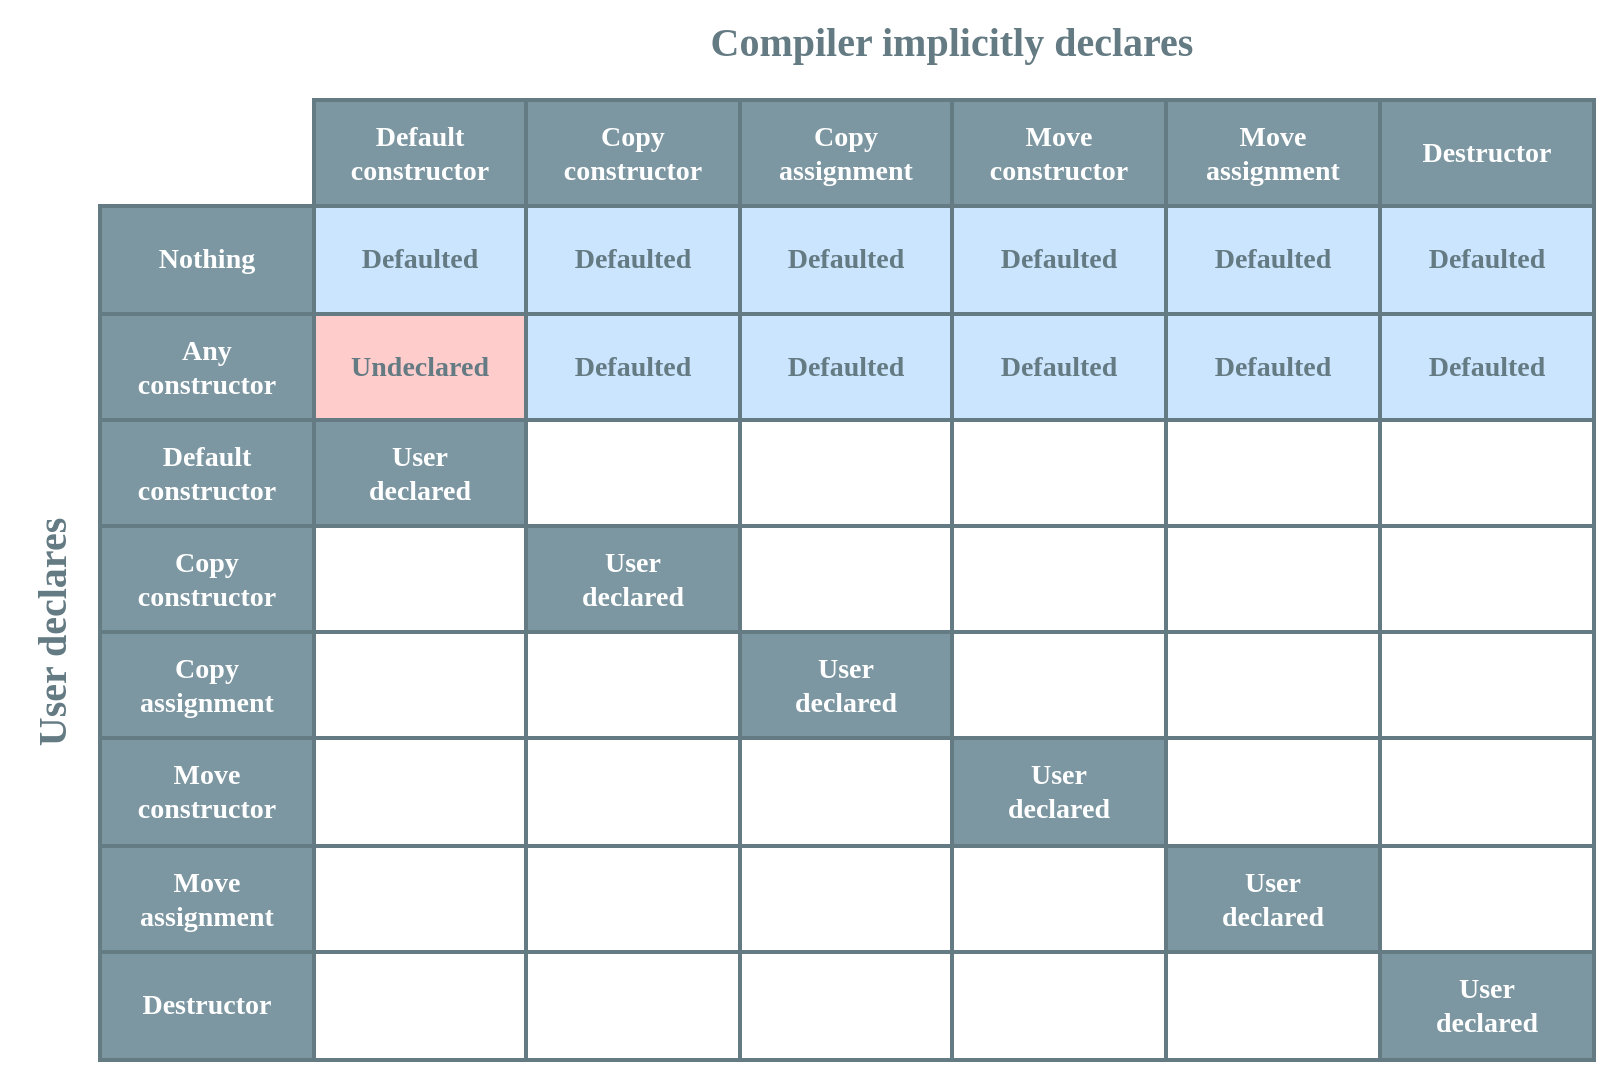 <mxfile version="13.10.0" type="device"><diagram id="DsYhUr4cd_G1YVojlsjP" name="Page-1"><mxGraphModel dx="1182" dy="786" grid="1" gridSize="10" guides="1" tooltips="1" connect="1" arrows="1" fold="1" page="1" pageScale="1" pageWidth="900" pageHeight="600" math="0" shadow="0" extFonts="Ubuntu^https://fonts.googleapis.com/css?family=Ubuntu|Inconsolata^https://fonts.googleapis.com/css?family=Inconsolata"><root><mxCell id="0"/><mxCell id="1" parent="0"/><mxCell id="27Cde9gf_TuyGx3KjBF0-42" value="" style="rounded=0;whiteSpace=wrap;html=1;labelBackgroundColor=none;fillColor=none;fontFamily=Ubuntu;fontSize=14;fontColor=#657B83;strokeColor=none;" parent="1" vertex="1"><mxGeometry x="30" y="30" width="810" height="540" as="geometry"/></mxCell><mxCell id="27Cde9gf_TuyGx3KjBF0-1" value="&lt;font style=&quot;font-size: 20px&quot; face=&quot;Ubuntu&quot; color=&quot;#657b83&quot;&gt;&lt;b&gt;Compiler implicitly declares&lt;/b&gt;&lt;/font&gt;" style="text;html=1;strokeColor=none;fillColor=none;align=center;verticalAlign=middle;whiteSpace=wrap;rounded=0;" parent="1" vertex="1"><mxGeometry x="351" y="40" width="310" height="20" as="geometry"/></mxCell><mxCell id="27Cde9gf_TuyGx3KjBF0-2" value="&lt;font style=&quot;font-size: 20px&quot; face=&quot;Ubuntu&quot; color=&quot;#657b83&quot;&gt;&lt;b&gt;User declares&lt;/b&gt;&lt;/font&gt;" style="text;html=1;strokeColor=none;fillColor=none;align=center;verticalAlign=middle;whiteSpace=wrap;rounded=0;rotation=-90;" parent="1" vertex="1"><mxGeometry x="-100" y="336" width="310" height="20" as="geometry"/></mxCell><mxCell id="27Cde9gf_TuyGx3KjBF0-4" value="&lt;meta charset=&quot;utf-8&quot;&gt;&lt;span style=&quot;color: rgb(101, 123, 131); font-family: ubuntu; font-size: 14px; letter-spacing: normal; text-align: center; text-indent: 0px; text-transform: none; word-spacing: 0px; display: inline; float: none;&quot;&gt;Defaulted&lt;/span&gt;" style="shape=partialRectangle;html=1;whiteSpace=wrap;connectable=0;strokeWidth=2;strokeColor=#657B83;fontColor=#657B83;fontFamily=Ubuntu;fontSize=14;fontStyle=1;labelBackgroundColor=none;fillColor=none;textOpacity=0;" parent="1" vertex="1"><mxGeometry x="613" y="240" width="107" height="53" as="geometry"/></mxCell><mxCell id="27Cde9gf_TuyGx3KjBF0-5" value="Undeclared&lt;br&gt;&lt;font style=&quot;font-size: 10px&quot;&gt;(fallback enabled)&lt;/font&gt;" style="shape=partialRectangle;html=1;whiteSpace=wrap;connectable=0;strokeWidth=2;strokeColor=#657B83;fontColor=#657B83;fontFamily=Ubuntu;fontSize=14;fontStyle=1;labelBackgroundColor=none;fillColor=none;textOpacity=0;" parent="1" vertex="1"><mxGeometry x="613" y="506" width="107" height="54" as="geometry"/></mxCell><mxCell id="27Cde9gf_TuyGx3KjBF0-6" value="Undeclared&lt;br&gt;&lt;font style=&quot;font-size: 10px&quot;&gt;(fallback enabled)&lt;/font&gt;" style="shape=partialRectangle;html=1;whiteSpace=wrap;connectable=0;strokeWidth=2;strokeColor=#657B83;fontColor=#657B83;fontFamily=Ubuntu;fontSize=14;fontStyle=1;labelBackgroundColor=none;fillColor=none;textOpacity=0;" parent="1" vertex="1"><mxGeometry x="613" y="293" width="107" height="53" as="geometry"/></mxCell><mxCell id="27Cde9gf_TuyGx3KjBF0-7" value="Move&lt;br&gt;assignment" style="shape=partialRectangle;html=1;whiteSpace=wrap;connectable=0;fillColor=#7C97A1;strokeWidth=2;strokeColor=#657B83;fontColor=#FFFFFF;fontFamily=Ubuntu;fontSize=14;fontStyle=1" parent="1" vertex="1"><mxGeometry x="613" y="80" width="107" height="53" as="geometry"/></mxCell><mxCell id="27Cde9gf_TuyGx3KjBF0-8" value="Defaulted" style="shape=partialRectangle;html=1;whiteSpace=wrap;connectable=0;fillColor=#CCE5FF;strokeWidth=2;strokeColor=#657B83;fontColor=#657B83;fontFamily=Ubuntu;fontSize=14;fontStyle=1;labelBackgroundColor=none;" parent="1" vertex="1"><mxGeometry x="613" y="133" width="107" height="54" as="geometry"/></mxCell><mxCell id="27Cde9gf_TuyGx3KjBF0-9" value="&lt;meta charset=&quot;utf-8&quot;&gt;&lt;span style=&quot;color: rgb(101, 123, 131); font-family: ubuntu; font-size: 14px; letter-spacing: normal; text-align: center; text-indent: 0px; text-transform: none; word-spacing: 0px; display: inline; float: none;&quot;&gt;Defaulted&lt;/span&gt;" style="shape=partialRectangle;html=1;whiteSpace=wrap;connectable=0;fillColor=#CCE5FF;strokeWidth=2;strokeColor=#657B83;fontColor=#657B83;fontFamily=Ubuntu;fontSize=14;fontStyle=1;labelBackgroundColor=none;" parent="1" vertex="1"><mxGeometry x="613" y="187" width="107" height="53" as="geometry"/></mxCell><mxCell id="27Cde9gf_TuyGx3KjBF0-37" value="Undeclared&lt;br&gt;&lt;font style=&quot;font-size: 10px&quot;&gt;(fallback enabled)&lt;/font&gt;" style="shape=partialRectangle;html=1;whiteSpace=wrap;connectable=0;strokeWidth=2;strokeColor=#657B83;fontColor=#657B83;fontFamily=Ubuntu;fontSize=14;fontStyle=1;labelBackgroundColor=none;fillColor=none;textOpacity=0;" parent="1" vertex="1"><mxGeometry x="613" y="346" width="107" height="53" as="geometry"/></mxCell><mxCell id="27Cde9gf_TuyGx3KjBF0-38" value="&lt;span style=&quot;font-size: 14px&quot;&gt;Undeclared&lt;/span&gt;&lt;br style=&quot;font-size: 14px&quot;&gt;&lt;font style=&quot;font-size: 10px&quot;&gt;(fallback disabled)&lt;/font&gt;" style="shape=partialRectangle;html=1;whiteSpace=wrap;connectable=0;strokeWidth=2;strokeColor=#657B83;fontColor=#657B83;fontFamily=Ubuntu;fontStyle=1;labelBackgroundColor=none;fillColor=none;textOpacity=0;" parent="1" vertex="1"><mxGeometry x="613" y="399" width="107" height="54" as="geometry"/></mxCell><mxCell id="27Cde9gf_TuyGx3KjBF0-39" value="&lt;meta charset=&quot;utf-8&quot;&gt;&lt;span style=&quot;font-family: ubuntu; font-size: 14px; letter-spacing: normal; text-align: center; text-indent: 0px; text-transform: none; word-spacing: 0px; display: inline; float: none;&quot;&gt;User&lt;/span&gt;&lt;br style=&quot;font-family: ubuntu; font-size: 14px; letter-spacing: normal; text-align: center; text-indent: 0px; text-transform: none; word-spacing: 0px;&quot;&gt;&lt;span style=&quot;font-family: ubuntu; font-size: 14px; letter-spacing: normal; text-align: center; text-indent: 0px; text-transform: none; word-spacing: 0px; display: inline; float: none;&quot;&gt;declared&lt;/span&gt;" style="shape=partialRectangle;html=1;whiteSpace=wrap;connectable=0;fillColor=#7C97A1;strokeWidth=2;strokeColor=#657B83;fontColor=#FFFFFF;fontFamily=Ubuntu;fontStyle=1;labelBackgroundColor=none;" parent="1" vertex="1"><mxGeometry x="613" y="453" width="107" height="53" as="geometry"/></mxCell><mxCell id="27Cde9gf_TuyGx3KjBF0-40" value="&lt;span style=&quot;font-size: 14px&quot;&gt;&lt;font style=&quot;font-size: 14px&quot;&gt;Default&lt;br&gt;constructor&lt;/font&gt;&lt;/span&gt;" style="shape=partialRectangle;html=1;whiteSpace=wrap;connectable=0;fillColor=#7C97A1;strokeWidth=2;strokeColor=#657B83;fontColor=#FFFFFF;fontFamily=Ubuntu;fontSize=14;fontStyle=1" parent="1" vertex="1"><mxGeometry x="187" y="80" width="106" height="53" as="geometry"/></mxCell><mxCell id="27Cde9gf_TuyGx3KjBF0-41" value="Destructor" style="shape=partialRectangle;html=1;whiteSpace=wrap;connectable=0;fillColor=#7C97A1;strokeWidth=2;strokeColor=#657B83;fontColor=#FFFFFF;fontFamily=Ubuntu;fontSize=14;fontStyle=1" parent="1" vertex="1"><mxGeometry x="720" y="80" width="107" height="53" as="geometry"/></mxCell><mxCell id="Ty6f3pxbvOMexGkew1yE-15" value="" style="html=1;whiteSpace=wrap;collapsible=0;dropTarget=0;pointerEvents=0;fillColor=#7C97A1;strokeColor=#657B83;points=[[0,0.5],[1,0.5]];portConstraint=eastwest;strokeWidth=2;fontColor=#FFFFFF;fontFamily=Ubuntu;fontSize=14;fontStyle=1" parent="1" vertex="1"><mxGeometry x="293" y="80" width="320" height="53" as="geometry"/></mxCell><mxCell id="Ty6f3pxbvOMexGkew1yE-19" value="" style="html=1;whiteSpace=wrap;collapsible=0;dropTarget=0;pointerEvents=0;fillColor=none;strokeColor=#657B83;points=[[0,0.5],[1,0.5]];portConstraint=eastwest;strokeWidth=2;fontColor=#657B83;fontFamily=Ubuntu;fontSize=14;fontStyle=1" parent="1" vertex="1"><mxGeometry x="293" y="133" width="320" height="54" as="geometry"/></mxCell><mxCell id="Ty6f3pxbvOMexGkew1yE-23" value="" style="html=1;whiteSpace=wrap;collapsible=0;dropTarget=0;pointerEvents=0;fillColor=none;strokeColor=#657B83;points=[[0,0.5],[1,0.5]];portConstraint=eastwest;strokeWidth=2;fontColor=#657B83;fontFamily=Ubuntu;fontSize=14;fontStyle=1" parent="1" vertex="1"><mxGeometry x="293" y="187" width="320" height="53" as="geometry"/></mxCell><mxCell id="Ty6f3pxbvOMexGkew1yE-20" value="Defaulted" style="shape=partialRectangle;html=1;whiteSpace=wrap;connectable=0;fillColor=#CCE5FF;strokeWidth=2;strokeColor=#657B83;fontColor=#657B83;fontFamily=Ubuntu;fontSize=14;fontStyle=1;labelBackgroundColor=none;" parent="1" vertex="1"><mxGeometry x="293" y="133" width="107" height="54" as="geometry"/></mxCell><mxCell id="Ty6f3pxbvOMexGkew1yE-21" value="Defaulted" style="shape=partialRectangle;html=1;whiteSpace=wrap;connectable=0;fillColor=#CCE5FF;strokeWidth=2;strokeColor=#657B83;fontColor=#657B83;fontFamily=Ubuntu;fontSize=14;fontStyle=1;labelBackgroundColor=none;" parent="1" vertex="1"><mxGeometry x="400" y="133" width="106" height="54" as="geometry"/></mxCell><mxCell id="Ty6f3pxbvOMexGkew1yE-22" value="Defaulted" style="shape=partialRectangle;html=1;whiteSpace=wrap;connectable=0;fillColor=#CCE5FF;strokeWidth=2;strokeColor=#657B83;fontColor=#657B83;fontFamily=Ubuntu;fontSize=14;fontStyle=1;labelBackgroundColor=none;" parent="1" vertex="1"><mxGeometry x="506" y="133" width="107" height="54" as="geometry"/></mxCell><mxCell id="Ty6f3pxbvOMexGkew1yE-7" value="Nothing" style="shape=partialRectangle;html=1;whiteSpace=wrap;connectable=0;fillColor=#7C97A1;strokeWidth=2;strokeColor=#657B83;fontColor=#FFFFFF;fontFamily=Ubuntu;fontSize=14;fontStyle=1" parent="1" vertex="1"><mxGeometry x="80" y="133" width="107" height="54" as="geometry"/></mxCell><mxCell id="Ty6f3pxbvOMexGkew1yE-8" value="Defaulted" style="shape=partialRectangle;html=1;whiteSpace=wrap;connectable=0;fillColor=#CCE5FF;strokeWidth=2;strokeColor=#657B83;fontColor=#657B83;fontFamily=Ubuntu;fontSize=14;fontStyle=1" parent="1" vertex="1"><mxGeometry x="187" y="133" width="106" height="54" as="geometry"/></mxCell><mxCell id="Ty6f3pxbvOMexGkew1yE-9" value="Defaulted" style="shape=partialRectangle;html=1;whiteSpace=wrap;connectable=0;fillColor=#CCE5FF;strokeWidth=2;strokeColor=#657B83;fontColor=#657B83;fontFamily=Ubuntu;fontSize=14;fontStyle=1;labelBackgroundColor=none;" parent="1" vertex="1"><mxGeometry x="720" y="133" width="107" height="54" as="geometry"/></mxCell><mxCell id="Ty6f3pxbvOMexGkew1yE-11" value="Any&lt;br&gt;constructor" style="shape=partialRectangle;html=1;whiteSpace=wrap;connectable=0;fillColor=#7C97A1;strokeWidth=2;strokeColor=#657B83;fontColor=#FFFFFF;fontFamily=Ubuntu;fontSize=14;fontStyle=1" parent="1" vertex="1"><mxGeometry x="80" y="187" width="107" height="53" as="geometry"/></mxCell><mxCell id="Ty6f3pxbvOMexGkew1yE-12" value="Undeclared" style="shape=partialRectangle;html=1;whiteSpace=wrap;connectable=0;strokeWidth=2;strokeColor=#657B83;fontColor=#657B83;fontFamily=Ubuntu;fontSize=14;fontStyle=1;labelBackgroundColor=none;fillColor=#FFCCCC;" parent="1" vertex="1"><mxGeometry x="187" y="187" width="106" height="53" as="geometry"/></mxCell><mxCell id="Ty6f3pxbvOMexGkew1yE-13" value="&lt;span&gt;Defaulted&lt;/span&gt;" style="shape=partialRectangle;html=1;whiteSpace=wrap;connectable=0;fillColor=#CCE5FF;strokeWidth=2;strokeColor=#657B83;fontColor=#657B83;fontFamily=Ubuntu;fontSize=14;fontStyle=1;labelBackgroundColor=none;" parent="1" vertex="1"><mxGeometry x="720" y="187" width="107" height="53" as="geometry"/></mxCell><mxCell id="Ty6f3pxbvOMexGkew1yE-47" value="&lt;span&gt;Destructor&lt;/span&gt;" style="shape=partialRectangle;html=1;whiteSpace=wrap;connectable=0;fillColor=#7C97A1;strokeWidth=2;strokeColor=#657B83;fontColor=#FFFFFF;fontFamily=Ubuntu;fontSize=14;fontStyle=1" parent="1" vertex="1"><mxGeometry x="80" y="506" width="107" height="54" as="geometry"/></mxCell><mxCell id="Ty6f3pxbvOMexGkew1yE-48" value="&lt;meta charset=&quot;utf-8&quot;&gt;&lt;span style=&quot;color: rgb(101, 123, 131); font-family: ubuntu; font-size: 14px; letter-spacing: normal; text-align: center; text-indent: 0px; text-transform: none; word-spacing: 0px; display: inline; float: none;&quot;&gt;Defaulted&lt;/span&gt;" style="shape=partialRectangle;html=1;whiteSpace=wrap;connectable=0;strokeWidth=2;strokeColor=#657B83;fontColor=#657B83;fontFamily=Ubuntu;fontSize=14;fontStyle=1;labelBackgroundColor=none;fillColor=none;textOpacity=0;" parent="1" vertex="1"><mxGeometry x="187" y="506" width="106" height="54" as="geometry"/></mxCell><mxCell id="Ty6f3pxbvOMexGkew1yE-49" value="&lt;span&gt;User&lt;/span&gt;&lt;br&gt;&lt;span&gt;declared&lt;/span&gt;" style="shape=partialRectangle;html=1;whiteSpace=wrap;connectable=0;fillColor=#7C97A1;strokeWidth=2;strokeColor=#657B83;fontColor=#FFFFFF;fontFamily=Ubuntu;fontSize=14;fontStyle=1" parent="1" vertex="1"><mxGeometry x="720" y="506" width="107" height="54" as="geometry"/></mxCell><mxCell id="Ty6f3pxbvOMexGkew1yE-43" value="&lt;span&gt;Default&lt;br&gt;constructor&lt;/span&gt;" style="shape=partialRectangle;html=1;whiteSpace=wrap;connectable=0;fillColor=#7C97A1;strokeWidth=2;strokeColor=#657B83;fontColor=#FFFFFF;fontFamily=Ubuntu;fontSize=14;fontStyle=1" parent="1" vertex="1"><mxGeometry x="80" y="240" width="107" height="53" as="geometry"/></mxCell><mxCell id="Ty6f3pxbvOMexGkew1yE-44" value="User&lt;br&gt;declared" style="shape=partialRectangle;html=1;whiteSpace=wrap;connectable=0;fillColor=#7C97A1;strokeWidth=2;strokeColor=#657B83;fontColor=#FFFFFF;fontFamily=Ubuntu;fontSize=14;fontStyle=1" parent="1" vertex="1"><mxGeometry x="187" y="240" width="106" height="53" as="geometry"/></mxCell><mxCell id="Ty6f3pxbvOMexGkew1yE-45" value="&lt;meta charset=&quot;utf-8&quot;&gt;&lt;span style=&quot;color: rgb(101, 123, 131); font-family: ubuntu; font-size: 14px; letter-spacing: normal; text-align: center; text-indent: 0px; text-transform: none; word-spacing: 0px; display: inline; float: none;&quot;&gt;Defaulted&lt;/span&gt;" style="shape=partialRectangle;html=1;whiteSpace=wrap;connectable=0;strokeWidth=2;strokeColor=#657B83;fontColor=#657B83;fontFamily=Ubuntu;fontSize=14;fontStyle=1;labelBackgroundColor=none;fillColor=none;textOpacity=0;" parent="1" vertex="1"><mxGeometry x="720" y="240" width="107" height="53" as="geometry"/></mxCell><mxCell id="Ty6f3pxbvOMexGkew1yE-51" value="&lt;span&gt;Copy&lt;br&gt;constructor&lt;/span&gt;" style="shape=partialRectangle;html=1;whiteSpace=wrap;connectable=0;fillColor=#7C97A1;strokeWidth=2;strokeColor=#657B83;fontColor=#FFFFFF;fontFamily=Ubuntu;fontSize=14;fontStyle=1" parent="1" vertex="1"><mxGeometry x="80" y="293" width="107" height="53" as="geometry"/></mxCell><mxCell id="Ty6f3pxbvOMexGkew1yE-52" value="Undeclared" style="shape=partialRectangle;html=1;whiteSpace=wrap;connectable=0;strokeWidth=2;strokeColor=#657B83;fontColor=#657B83;fontFamily=Ubuntu;fontSize=14;fontStyle=1;labelBackgroundColor=none;fillColor=none;textOpacity=0;" parent="1" vertex="1"><mxGeometry x="187" y="293" width="106" height="53" as="geometry"/></mxCell><mxCell id="Ty6f3pxbvOMexGkew1yE-53" value="&lt;meta charset=&quot;utf-8&quot;&gt;&lt;span style=&quot;color: rgb(101, 123, 131); font-family: ubuntu; font-size: 14px; letter-spacing: normal; text-align: center; text-indent: 0px; text-transform: none; word-spacing: 0px; display: inline; float: none;&quot;&gt;Defaulted&lt;/span&gt;" style="shape=partialRectangle;html=1;whiteSpace=wrap;connectable=0;strokeWidth=2;strokeColor=#657B83;fontColor=#657B83;fontFamily=Ubuntu;fontSize=14;fontStyle=1;labelBackgroundColor=none;fillColor=none;textOpacity=0;" parent="1" vertex="1"><mxGeometry x="720" y="293" width="107" height="53" as="geometry"/></mxCell><mxCell id="27Cde9gf_TuyGx3KjBF0-13" value="&lt;span style=&quot;font-family: ubuntu; font-size: 14px; font-style: normal; font-weight: 700; letter-spacing: normal; text-align: center; text-indent: 0px; text-transform: none; word-spacing: 0px; display: inline; float: none;&quot;&gt;Copy&lt;br&gt;assignment&lt;/span&gt;" style="shape=partialRectangle;html=1;whiteSpace=wrap;connectable=0;fillColor=#7C97A1;strokeWidth=2;strokeColor=#657B83;fontColor=#FFFFFF;fontFamily=Ubuntu;fontSize=14;fontStyle=1;labelBackgroundColor=none;" parent="1" vertex="1"><mxGeometry x="80" y="346" width="107" height="53" as="geometry"/></mxCell><mxCell id="27Cde9gf_TuyGx3KjBF0-14" value="&lt;span&gt;Defaulted&lt;/span&gt;" style="shape=partialRectangle;html=1;whiteSpace=wrap;connectable=0;strokeWidth=2;strokeColor=#657B83;fontColor=#657B83;fontFamily=Ubuntu;fontSize=14;fontStyle=1;labelBackgroundColor=none;fillColor=none;textOpacity=0;" parent="1" vertex="1"><mxGeometry x="187" y="346" width="106" height="53" as="geometry"/></mxCell><mxCell id="27Cde9gf_TuyGx3KjBF0-15" value="&lt;span&gt;Defaulted&lt;/span&gt;" style="shape=partialRectangle;html=1;whiteSpace=wrap;connectable=0;strokeWidth=2;strokeColor=#657B83;fontColor=#657B83;fontFamily=Ubuntu;fontSize=14;fontStyle=1;labelBackgroundColor=none;fillColor=none;textOpacity=0;" parent="1" vertex="1"><mxGeometry x="720" y="346" width="107" height="53" as="geometry"/></mxCell><mxCell id="27Cde9gf_TuyGx3KjBF0-17" value="&lt;span&gt;Move&lt;br&gt;constructor&lt;/span&gt;" style="shape=partialRectangle;html=1;whiteSpace=wrap;connectable=0;fillColor=#7C97A1;strokeWidth=2;strokeColor=#657B83;fontColor=#FFFFFF;fontFamily=Ubuntu;fontSize=14;fontStyle=1" parent="1" vertex="1"><mxGeometry x="80" y="399" width="107" height="54" as="geometry"/></mxCell><mxCell id="27Cde9gf_TuyGx3KjBF0-18" value="Undeclared" style="shape=partialRectangle;html=1;whiteSpace=wrap;connectable=0;strokeWidth=2;strokeColor=#657B83;fontColor=#657B83;fontFamily=Ubuntu;fontSize=14;fontStyle=1;labelBackgroundColor=none;fillColor=none;textOpacity=0;" parent="1" vertex="1"><mxGeometry x="187" y="399" width="106" height="54" as="geometry"/></mxCell><mxCell id="27Cde9gf_TuyGx3KjBF0-19" value="&lt;span&gt;Defaulted&lt;/span&gt;" style="shape=partialRectangle;html=1;whiteSpace=wrap;connectable=0;strokeWidth=2;strokeColor=#657B83;fontColor=#657B83;fontFamily=Ubuntu;fontSize=14;fontStyle=1;fillColor=none;textOpacity=0;" parent="1" vertex="1"><mxGeometry x="720" y="399" width="107" height="54" as="geometry"/></mxCell><mxCell id="27Cde9gf_TuyGx3KjBF0-21" value="Move&lt;br&gt;assignment" style="shape=partialRectangle;html=1;whiteSpace=wrap;connectable=0;fillColor=#7C97A1;strokeWidth=2;strokeColor=#657B83;fontColor=#FFFFFF;fontFamily=Ubuntu;fontSize=14;fontStyle=1" parent="1" vertex="1"><mxGeometry x="80" y="453" width="107" height="53" as="geometry"/></mxCell><mxCell id="27Cde9gf_TuyGx3KjBF0-22" value="&lt;span&gt;Defaulted&lt;/span&gt;" style="shape=partialRectangle;html=1;whiteSpace=wrap;connectable=0;strokeWidth=2;strokeColor=#657B83;fontColor=#657B83;fontFamily=Ubuntu;fontSize=14;fontStyle=1;labelBackgroundColor=none;fillColor=none;textOpacity=0;" parent="1" vertex="1"><mxGeometry x="187" y="453" width="106" height="53" as="geometry"/></mxCell><mxCell id="27Cde9gf_TuyGx3KjBF0-23" value="&lt;span&gt;Defaulted&lt;/span&gt;" style="shape=partialRectangle;html=1;whiteSpace=wrap;connectable=0;strokeWidth=2;strokeColor=#657B83;fontColor=#657B83;fontFamily=Ubuntu;fontSize=14;fontStyle=1;fillColor=none;textOpacity=0;" parent="1" vertex="1"><mxGeometry x="720" y="453" width="107" height="53" as="geometry"/></mxCell><mxCell id="27Cde9gf_TuyGx3KjBF0-25" value="" style="html=1;whiteSpace=wrap;collapsible=0;dropTarget=0;pointerEvents=0;fillColor=none;strokeColor=#657B83;points=[[0,0.5],[1,0.5]];portConstraint=eastwest;strokeWidth=2;fontColor=#657B83;fontFamily=Ubuntu;fontSize=14;fontStyle=1" parent="1" vertex="1"><mxGeometry x="293" y="346" width="320" height="53" as="geometry"/></mxCell><mxCell id="27Cde9gf_TuyGx3KjBF0-29" value="" style="html=1;whiteSpace=wrap;collapsible=0;dropTarget=0;pointerEvents=0;fillColor=none;strokeColor=#657B83;points=[[0,0.5],[1,0.5]];portConstraint=eastwest;strokeWidth=2;fontColor=#657B83;fontFamily=Ubuntu;fontSize=14;fontStyle=1" parent="1" vertex="1"><mxGeometry x="293" y="399" width="320" height="54" as="geometry"/></mxCell><mxCell id="27Cde9gf_TuyGx3KjBF0-33" value="" style="html=1;whiteSpace=wrap;collapsible=0;dropTarget=0;pointerEvents=0;fillColor=none;strokeColor=#657B83;points=[[0,0.5],[1,0.5]];portConstraint=eastwest;strokeWidth=2;fontColor=#657B83;fontFamily=Ubuntu;fontSize=14;fontStyle=1" parent="1" vertex="1"><mxGeometry x="293" y="453" width="320" height="53" as="geometry"/></mxCell><mxCell id="27Cde9gf_TuyGx3KjBF0-34" value="Undeclared" style="shape=partialRectangle;html=1;whiteSpace=wrap;connectable=0;strokeWidth=2;strokeColor=#657B83;fontColor=#657B83;fontFamily=Ubuntu;fontSize=14;fontStyle=1;fillColor=none;textOpacity=0;" parent="1" vertex="1"><mxGeometry x="293" y="453" width="107" height="53" as="geometry"/></mxCell><mxCell id="27Cde9gf_TuyGx3KjBF0-35" value="Undeclared" style="shape=partialRectangle;html=1;whiteSpace=wrap;connectable=0;strokeWidth=2;strokeColor=#657B83;fontColor=#657B83;fontFamily=Ubuntu;fontSize=14;fontStyle=1;fillColor=none;textOpacity=0;" parent="1" vertex="1"><mxGeometry x="400" y="453" width="106" height="53" as="geometry"/></mxCell><mxCell id="27Cde9gf_TuyGx3KjBF0-36" value="Undeclared&lt;br&gt;&lt;font style=&quot;font-size: 10px&quot;&gt;(fallback disabled)&lt;/font&gt;" style="shape=partialRectangle;html=1;whiteSpace=wrap;connectable=0;strokeWidth=2;strokeColor=#657B83;fontColor=#657B83;fontFamily=Ubuntu;fontSize=14;fontStyle=1;labelBackgroundColor=none;fillColor=none;textOpacity=0;" parent="1" vertex="1"><mxGeometry x="506" y="453" width="107" height="53" as="geometry"/></mxCell><mxCell id="27Cde9gf_TuyGx3KjBF0-30" value="Undeclared" style="shape=partialRectangle;html=1;whiteSpace=wrap;connectable=0;strokeWidth=2;strokeColor=#657B83;fontColor=#657B83;fontFamily=Ubuntu;fontSize=14;fontStyle=1;fillColor=none;textOpacity=0;" parent="1" vertex="1"><mxGeometry x="293" y="399" width="107" height="54" as="geometry"/></mxCell><mxCell id="27Cde9gf_TuyGx3KjBF0-31" value="Undeclared" style="shape=partialRectangle;html=1;whiteSpace=wrap;connectable=0;strokeWidth=2;strokeColor=#657B83;fontColor=#657B83;fontFamily=Ubuntu;fontSize=14;fontStyle=1;fillColor=none;textOpacity=0;" parent="1" vertex="1"><mxGeometry x="400" y="399" width="106" height="54" as="geometry"/></mxCell><mxCell id="27Cde9gf_TuyGx3KjBF0-32" value="&lt;meta charset=&quot;utf-8&quot;&gt;&lt;span style=&quot;font-family: ubuntu; font-size: 14px; letter-spacing: normal; text-align: center; text-indent: 0px; text-transform: none; word-spacing: 0px; display: inline; float: none;&quot;&gt;User&lt;/span&gt;&lt;br style=&quot;font-family: ubuntu; font-size: 14px; letter-spacing: normal; text-align: center; text-indent: 0px; text-transform: none; word-spacing: 0px;&quot;&gt;&lt;span style=&quot;font-family: ubuntu; font-size: 14px; letter-spacing: normal; text-align: center; text-indent: 0px; text-transform: none; word-spacing: 0px; display: inline; float: none;&quot;&gt;declared&lt;/span&gt;" style="shape=partialRectangle;html=1;whiteSpace=wrap;connectable=0;fillColor=#7C97A1;strokeWidth=2;strokeColor=#657B83;fontColor=#FFFFFF;fontFamily=Ubuntu;fontSize=14;fontStyle=1;labelBackgroundColor=none;" parent="1" vertex="1"><mxGeometry x="506" y="399" width="107" height="54" as="geometry"/></mxCell><mxCell id="27Cde9gf_TuyGx3KjBF0-26" value="&lt;span&gt;Defaulted&lt;/span&gt;" style="shape=partialRectangle;html=1;whiteSpace=wrap;connectable=0;strokeWidth=2;strokeColor=#657B83;fontColor=#657B83;fontFamily=Ubuntu;fontSize=14;fontStyle=1;labelBackgroundColor=none;fillColor=none;textOpacity=0;" parent="1" vertex="1"><mxGeometry x="293" y="346" width="107" height="53" as="geometry"/></mxCell><mxCell id="27Cde9gf_TuyGx3KjBF0-27" value="&lt;meta charset=&quot;utf-8&quot;&gt;&lt;span style=&quot;font-family: ubuntu; font-size: 14px; letter-spacing: normal; text-align: center; text-indent: 0px; text-transform: none; word-spacing: 0px; display: inline; float: none;&quot;&gt;User&lt;/span&gt;&lt;br style=&quot;font-family: ubuntu; font-size: 14px; letter-spacing: normal; text-align: center; text-indent: 0px; text-transform: none; word-spacing: 0px;&quot;&gt;&lt;span style=&quot;font-family: ubuntu; font-size: 14px; letter-spacing: normal; text-align: center; text-indent: 0px; text-transform: none; word-spacing: 0px; display: inline; float: none;&quot;&gt;declared&lt;/span&gt;" style="shape=partialRectangle;html=1;whiteSpace=wrap;connectable=0;fillColor=#7C97A1;strokeWidth=2;strokeColor=#657B83;fontColor=#FFFFFF;fontFamily=Ubuntu;fontSize=14;fontStyle=1;labelBackgroundColor=none;" parent="1" vertex="1"><mxGeometry x="400" y="346" width="106" height="53" as="geometry"/></mxCell><mxCell id="27Cde9gf_TuyGx3KjBF0-28" value="Undeclared&lt;br&gt;&lt;font style=&quot;font-size: 10px&quot;&gt;(fallback enabled)&lt;/font&gt;" style="shape=partialRectangle;html=1;whiteSpace=wrap;connectable=0;strokeWidth=2;strokeColor=#657B83;fontColor=#657B83;fontFamily=Ubuntu;fontSize=14;fontStyle=1;labelBackgroundColor=none;fillColor=none;textOpacity=0;" parent="1" vertex="1"><mxGeometry x="506" y="346" width="107" height="53" as="geometry"/></mxCell><mxCell id="Ty6f3pxbvOMexGkew1yE-55" value="" style="html=1;whiteSpace=wrap;collapsible=0;dropTarget=0;pointerEvents=0;strokeColor=#657B83;points=[[0,0.5],[1,0.5]];portConstraint=eastwest;strokeWidth=2;fontColor=#657B83;fontFamily=Ubuntu;fontSize=14;fontStyle=1;fillColor=none;textOpacity=0;" parent="1" vertex="1"><mxGeometry x="293" y="240" width="320" height="53" as="geometry"/></mxCell><mxCell id="Ty6f3pxbvOMexGkew1yE-63" value="" style="html=1;whiteSpace=wrap;collapsible=0;dropTarget=0;pointerEvents=0;fillColor=none;strokeColor=#657B83;points=[[0,0.5],[1,0.5]];portConstraint=eastwest;strokeWidth=2;fontColor=#657B83;fontFamily=Ubuntu;fontSize=14;fontStyle=1" parent="1" vertex="1"><mxGeometry x="293" y="293" width="320" height="53" as="geometry"/></mxCell><mxCell id="Ty6f3pxbvOMexGkew1yE-64" value="&lt;meta charset=&quot;utf-8&quot;&gt;&lt;span style=&quot;font-family: ubuntu; font-size: 14px; letter-spacing: normal; text-align: center; text-indent: 0px; text-transform: none; word-spacing: 0px; display: inline; float: none;&quot;&gt;User&lt;/span&gt;&lt;br style=&quot;font-family: ubuntu; font-size: 14px; letter-spacing: normal; text-align: center; text-indent: 0px; text-transform: none; word-spacing: 0px;&quot;&gt;&lt;span style=&quot;font-family: ubuntu; font-size: 14px; letter-spacing: normal; text-align: center; text-indent: 0px; text-transform: none; word-spacing: 0px; display: inline; float: none;&quot;&gt;declared&lt;/span&gt;" style="shape=partialRectangle;html=1;whiteSpace=wrap;connectable=0;fillColor=#7C97A1;strokeWidth=2;strokeColor=#657B83;fontColor=#FFFFFF;fontFamily=Ubuntu;fontSize=14;fontStyle=1;labelBackgroundColor=none;" parent="1" vertex="1"><mxGeometry x="293" y="293" width="107" height="53" as="geometry"/></mxCell><mxCell id="Ty6f3pxbvOMexGkew1yE-65" value="&lt;meta charset=&quot;utf-8&quot;&gt;&lt;span style=&quot;color: rgb(101, 123, 131); font-family: ubuntu; font-size: 14px; letter-spacing: normal; text-align: center; text-indent: 0px; text-transform: none; word-spacing: 0px; display: inline; float: none;&quot;&gt;Defaulted&lt;/span&gt;" style="shape=partialRectangle;html=1;whiteSpace=wrap;connectable=0;strokeWidth=2;strokeColor=#657B83;fontColor=#657B83;fontFamily=Ubuntu;fontSize=14;fontStyle=1;labelBackgroundColor=none;fillColor=none;textOpacity=0;" parent="1" vertex="1"><mxGeometry x="400" y="293" width="106" height="53" as="geometry"/></mxCell><mxCell id="Ty6f3pxbvOMexGkew1yE-66" value="Undeclared&lt;br&gt;&lt;font style=&quot;font-size: 10px&quot;&gt;(fallback enabled)&lt;/font&gt;" style="shape=partialRectangle;html=1;whiteSpace=wrap;connectable=0;strokeWidth=2;strokeColor=#657B83;fontColor=#657B83;fontFamily=Ubuntu;fontSize=14;fontStyle=1;labelBackgroundColor=none;fillColor=none;textOpacity=0;" parent="1" vertex="1"><mxGeometry x="506" y="293" width="107" height="53" as="geometry"/></mxCell><mxCell id="Ty6f3pxbvOMexGkew1yE-60" value="&lt;meta charset=&quot;utf-8&quot;&gt;&lt;span style=&quot;color: rgb(101, 123, 131); font-family: ubuntu; font-size: 14px; letter-spacing: normal; text-align: center; text-indent: 0px; text-transform: none; word-spacing: 0px; display: inline; float: none;&quot;&gt;Defaulted&lt;/span&gt;" style="shape=partialRectangle;html=1;whiteSpace=wrap;connectable=0;strokeWidth=2;strokeColor=#657B83;fontColor=#657B83;fontFamily=Ubuntu;fontSize=14;fontStyle=1;labelBackgroundColor=none;fillColor=none;textOpacity=0;" parent="1" vertex="1"><mxGeometry x="293" y="506" width="107" height="54" as="geometry"/></mxCell><mxCell id="Ty6f3pxbvOMexGkew1yE-61" value="&lt;meta charset=&quot;utf-8&quot;&gt;&lt;span style=&quot;color: rgb(101, 123, 131); font-family: ubuntu; font-size: 14px; letter-spacing: normal; text-align: center; text-indent: 0px; text-transform: none; word-spacing: 0px; display: inline; float: none;&quot;&gt;Defaulted&lt;/span&gt;" style="shape=partialRectangle;html=1;whiteSpace=wrap;connectable=0;strokeWidth=2;strokeColor=#657B83;fontColor=#657B83;fontFamily=Ubuntu;fontSize=14;fontStyle=1;labelBackgroundColor=none;fillColor=none;textOpacity=0;" parent="1" vertex="1"><mxGeometry x="400" y="506" width="106" height="54" as="geometry"/></mxCell><mxCell id="Ty6f3pxbvOMexGkew1yE-62" value="Undeclared&lt;br&gt;&lt;font style=&quot;font-size: 10px&quot;&gt;(fallback enabled)&lt;/font&gt;" style="shape=partialRectangle;html=1;whiteSpace=wrap;connectable=0;strokeWidth=2;strokeColor=#657B83;fontColor=#657B83;fontFamily=Ubuntu;fontSize=14;fontStyle=1;labelBackgroundColor=none;fillColor=none;textOpacity=0;" parent="1" vertex="1"><mxGeometry x="506" y="506" width="107" height="54" as="geometry"/></mxCell><mxCell id="Ty6f3pxbvOMexGkew1yE-56" value="&lt;meta charset=&quot;utf-8&quot;&gt;&lt;span style=&quot;color: rgb(101, 123, 131); font-family: ubuntu; font-size: 14px; letter-spacing: normal; text-align: center; text-indent: 0px; text-transform: none; word-spacing: 0px; display: inline; float: none;&quot;&gt;Defaulted&lt;/span&gt;" style="shape=partialRectangle;html=1;whiteSpace=wrap;connectable=0;strokeWidth=2;strokeColor=#657B83;fontColor=#657B83;fontFamily=Ubuntu;fontSize=14;fontStyle=1;labelBackgroundColor=none;fillColor=none;textOpacity=0;" parent="1" vertex="1"><mxGeometry x="293" y="240" width="107" height="53" as="geometry"/></mxCell><mxCell id="Ty6f3pxbvOMexGkew1yE-57" value="&lt;meta charset=&quot;utf-8&quot;&gt;&lt;span style=&quot;color: rgb(101, 123, 131); font-family: ubuntu; font-size: 14px; letter-spacing: normal; text-align: center; text-indent: 0px; text-transform: none; word-spacing: 0px; display: inline; float: none;&quot;&gt;Defaulted&lt;/span&gt;" style="shape=partialRectangle;html=1;whiteSpace=wrap;connectable=0;strokeWidth=2;strokeColor=#657B83;fontColor=#657B83;fontFamily=Ubuntu;fontSize=14;fontStyle=1;labelBackgroundColor=none;fillColor=none;textOpacity=0;" parent="1" vertex="1"><mxGeometry x="400" y="240" width="106" height="53" as="geometry"/></mxCell><mxCell id="Ty6f3pxbvOMexGkew1yE-58" value="&lt;meta charset=&quot;utf-8&quot;&gt;&lt;span style=&quot;color: rgb(101, 123, 131); font-family: ubuntu; font-size: 14px; letter-spacing: normal; text-align: center; text-indent: 0px; text-transform: none; word-spacing: 0px; display: inline; float: none;&quot;&gt;Defaulted&lt;/span&gt;" style="shape=partialRectangle;html=1;whiteSpace=wrap;connectable=0;strokeWidth=2;strokeColor=#657B83;fontColor=#657B83;fontFamily=Ubuntu;fontSize=14;fontStyle=1;labelBackgroundColor=none;fillColor=none;textOpacity=0;" parent="1" vertex="1"><mxGeometry x="506" y="240" width="107" height="53" as="geometry"/></mxCell><mxCell id="Ty6f3pxbvOMexGkew1yE-24" value="&lt;meta charset=&quot;utf-8&quot;&gt;&lt;span style=&quot;color: rgb(101, 123, 131); font-family: ubuntu; font-size: 14px; letter-spacing: normal; text-align: center; text-indent: 0px; text-transform: none; word-spacing: 0px; display: inline; float: none;&quot;&gt;Defaulted&lt;/span&gt;" style="shape=partialRectangle;html=1;whiteSpace=wrap;connectable=0;fillColor=#CCE5FF;strokeWidth=2;strokeColor=#657B83;fontColor=#657B83;fontFamily=Ubuntu;fontSize=14;fontStyle=1;labelBackgroundColor=none;" parent="1" vertex="1"><mxGeometry x="293" y="187" width="107" height="53" as="geometry"/></mxCell><mxCell id="Ty6f3pxbvOMexGkew1yE-25" value="&lt;meta charset=&quot;utf-8&quot;&gt;&lt;span style=&quot;color: rgb(101, 123, 131); font-family: ubuntu; font-size: 14px; letter-spacing: normal; text-align: center; text-indent: 0px; text-transform: none; word-spacing: 0px; display: inline; float: none;&quot;&gt;Defaulted&lt;/span&gt;" style="shape=partialRectangle;html=1;whiteSpace=wrap;connectable=0;fillColor=#CCE5FF;strokeWidth=2;strokeColor=#657B83;fontColor=#657B83;fontFamily=Ubuntu;fontSize=14;fontStyle=1;labelBackgroundColor=none;" parent="1" vertex="1"><mxGeometry x="400" y="187" width="106" height="53" as="geometry"/></mxCell><mxCell id="Ty6f3pxbvOMexGkew1yE-26" value="&lt;meta charset=&quot;utf-8&quot;&gt;&lt;span style=&quot;color: rgb(101, 123, 131); font-family: ubuntu; font-size: 14px; letter-spacing: normal; text-align: center; text-indent: 0px; text-transform: none; word-spacing: 0px; display: inline; float: none;&quot;&gt;Defaulted&lt;/span&gt;" style="shape=partialRectangle;html=1;whiteSpace=wrap;connectable=0;fillColor=#CCE5FF;strokeWidth=2;strokeColor=#657B83;fontColor=#657B83;fontFamily=Ubuntu;fontSize=14;fontStyle=1;labelBackgroundColor=none;" parent="1" vertex="1"><mxGeometry x="506" y="187" width="107" height="53" as="geometry"/></mxCell><mxCell id="Ty6f3pxbvOMexGkew1yE-16" value="Copy&lt;br&gt;constructor" style="shape=partialRectangle;html=1;whiteSpace=wrap;connectable=0;fillColor=#7C97A1;strokeWidth=2;strokeColor=#657B83;fontColor=#FFFFFF;fontFamily=Ubuntu;fontSize=14;fontStyle=1" parent="1" vertex="1"><mxGeometry x="293" y="80" width="107" height="53" as="geometry"/></mxCell><mxCell id="Ty6f3pxbvOMexGkew1yE-17" value="Copy&lt;br&gt;assignment" style="shape=partialRectangle;html=1;whiteSpace=wrap;connectable=0;fillColor=#7C97A1;strokeWidth=2;strokeColor=#657B83;fontColor=#FFFFFF;fontFamily=Ubuntu;fontSize=14;fontStyle=1" parent="1" vertex="1"><mxGeometry x="400" y="80" width="106" height="53" as="geometry"/></mxCell><mxCell id="Ty6f3pxbvOMexGkew1yE-18" value="Move&lt;br&gt;constructor" style="shape=partialRectangle;html=1;whiteSpace=wrap;connectable=0;fillColor=#7C97A1;strokeWidth=2;strokeColor=#657B83;fontColor=#FFFFFF;fontFamily=Ubuntu;fontSize=14;fontStyle=1" parent="1" vertex="1"><mxGeometry x="506" y="80" width="107" height="53" as="geometry"/></mxCell><mxCell id="Ty6f3pxbvOMexGkew1yE-14" value="" style="html=1;whiteSpace=wrap;container=1;collapsible=0;childLayout=tableLayout;fillColor=none;strokeWidth=2;strokeColor=#657B83;fontColor=#657B83;fontFamily=Ubuntu;fontSize=14;fontStyle=1" parent="1" vertex="1"><mxGeometry x="293" y="80" width="320" height="160" as="geometry"/></mxCell></root></mxGraphModel></diagram></mxfile>